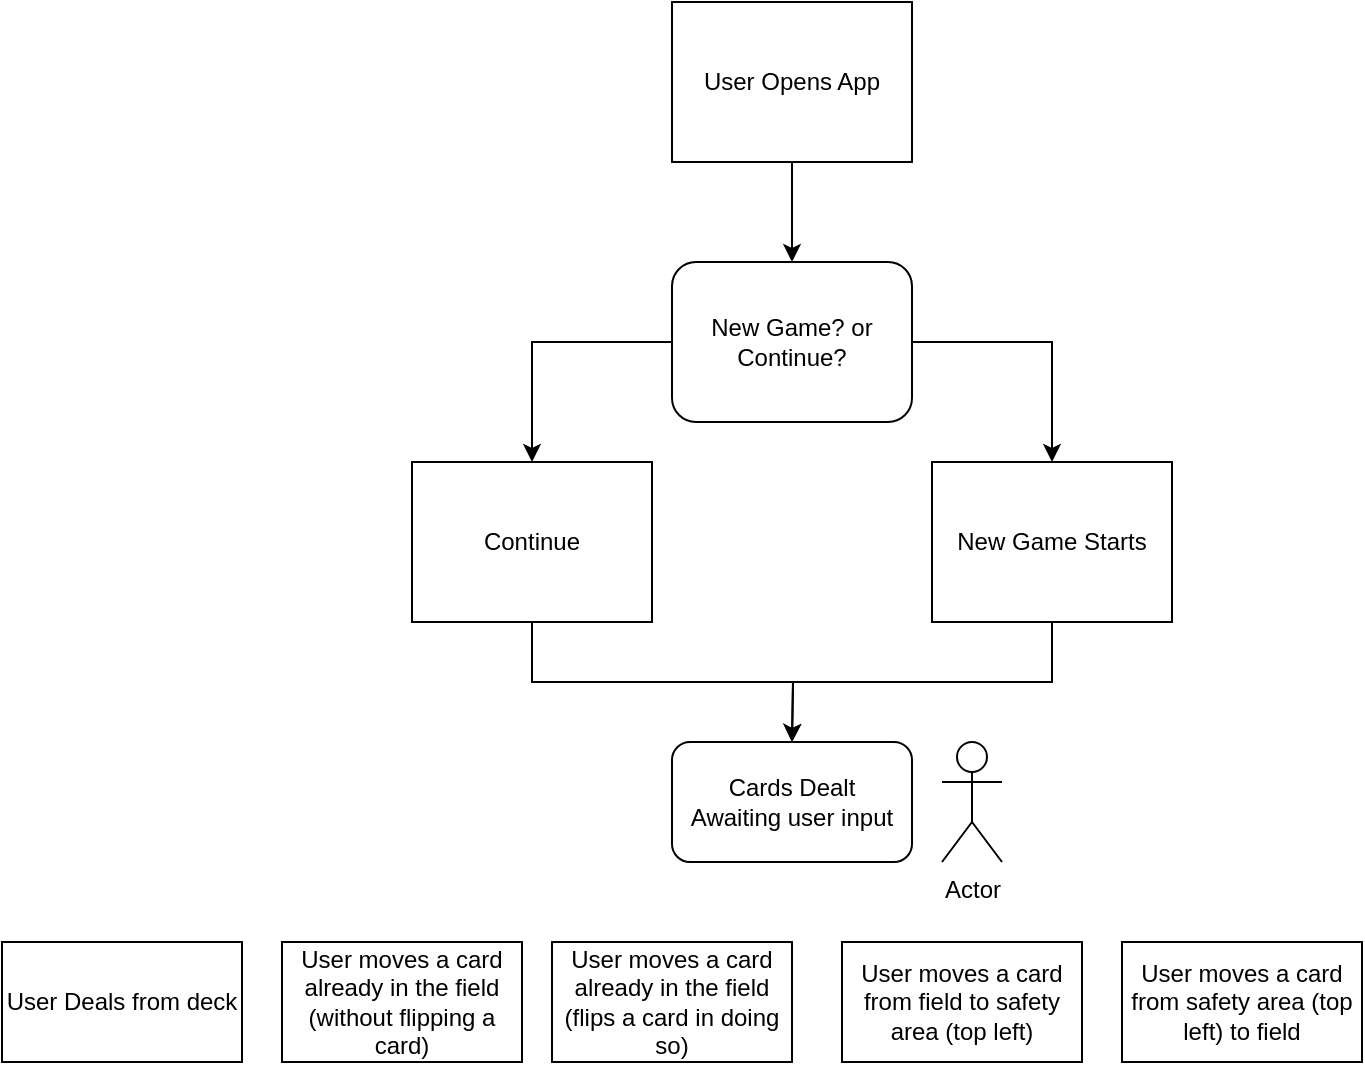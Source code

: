 <mxfile version="14.5.1" type="github">
  <diagram id="rTNtYrn7hHBPd-B_lGoH" name="Page-1">
    <mxGraphModel dx="1493" dy="918" grid="1" gridSize="10" guides="1" tooltips="1" connect="1" arrows="1" fold="1" page="1" pageScale="1" pageWidth="850" pageHeight="1100" math="0" shadow="0">
      <root>
        <mxCell id="0" />
        <mxCell id="1" parent="0" />
        <mxCell id="QM8wQPkqBQmamn_CLQ5U-1" value="" style="edgeStyle=orthogonalEdgeStyle;rounded=0;orthogonalLoop=1;jettySize=auto;html=1;" edge="1" parent="1" source="QM8wQPkqBQmamn_CLQ5U-2" target="QM8wQPkqBQmamn_CLQ5U-5">
          <mxGeometry relative="1" as="geometry" />
        </mxCell>
        <mxCell id="QM8wQPkqBQmamn_CLQ5U-2" value="User Opens App" style="rounded=0;whiteSpace=wrap;html=1;" vertex="1" parent="1">
          <mxGeometry x="365" y="20" width="120" height="80" as="geometry" />
        </mxCell>
        <mxCell id="QM8wQPkqBQmamn_CLQ5U-3" value="" style="edgeStyle=orthogonalEdgeStyle;rounded=0;orthogonalLoop=1;jettySize=auto;html=1;" edge="1" parent="1" source="QM8wQPkqBQmamn_CLQ5U-5" target="QM8wQPkqBQmamn_CLQ5U-7">
          <mxGeometry relative="1" as="geometry" />
        </mxCell>
        <mxCell id="QM8wQPkqBQmamn_CLQ5U-4" value="" style="edgeStyle=orthogonalEdgeStyle;rounded=0;orthogonalLoop=1;jettySize=auto;html=1;" edge="1" parent="1" source="QM8wQPkqBQmamn_CLQ5U-5" target="QM8wQPkqBQmamn_CLQ5U-9">
          <mxGeometry relative="1" as="geometry" />
        </mxCell>
        <mxCell id="QM8wQPkqBQmamn_CLQ5U-5" value="New Game? or&lt;br&gt;Continue?" style="rounded=1;whiteSpace=wrap;html=1;glass=0;" vertex="1" parent="1">
          <mxGeometry x="365" y="150" width="120" height="80" as="geometry" />
        </mxCell>
        <mxCell id="QM8wQPkqBQmamn_CLQ5U-6" style="edgeStyle=orthogonalEdgeStyle;rounded=0;orthogonalLoop=1;jettySize=auto;html=1;exitX=0.5;exitY=1;exitDx=0;exitDy=0;" edge="1" parent="1" source="QM8wQPkqBQmamn_CLQ5U-7">
          <mxGeometry relative="1" as="geometry">
            <mxPoint x="425" y="390" as="targetPoint" />
          </mxGeometry>
        </mxCell>
        <mxCell id="QM8wQPkqBQmamn_CLQ5U-7" value="New Game Starts" style="rounded=0;whiteSpace=wrap;html=1;" vertex="1" parent="1">
          <mxGeometry x="495" y="250" width="120" height="80" as="geometry" />
        </mxCell>
        <mxCell id="QM8wQPkqBQmamn_CLQ5U-8" value="" style="edgeStyle=orthogonalEdgeStyle;rounded=0;orthogonalLoop=1;jettySize=auto;html=1;exitX=0.5;exitY=1;exitDx=0;exitDy=0;" edge="1" parent="1" source="QM8wQPkqBQmamn_CLQ5U-9">
          <mxGeometry relative="1" as="geometry">
            <mxPoint x="425" y="390" as="targetPoint" />
          </mxGeometry>
        </mxCell>
        <mxCell id="QM8wQPkqBQmamn_CLQ5U-9" value="Continue" style="rounded=0;whiteSpace=wrap;html=1;" vertex="1" parent="1">
          <mxGeometry x="235" y="250" width="120" height="80" as="geometry" />
        </mxCell>
        <mxCell id="QM8wQPkqBQmamn_CLQ5U-11" value="Actor" style="shape=umlActor;verticalLabelPosition=bottom;verticalAlign=top;html=1;outlineConnect=0;" vertex="1" parent="1">
          <mxGeometry x="500" y="390" width="30" height="60" as="geometry" />
        </mxCell>
        <mxCell id="QM8wQPkqBQmamn_CLQ5U-15" value="Cards Dealt&lt;br&gt;Awaiting user input" style="rounded=1;whiteSpace=wrap;html=1;" vertex="1" parent="1">
          <mxGeometry x="365" y="390" width="120" height="60" as="geometry" />
        </mxCell>
        <mxCell id="QM8wQPkqBQmamn_CLQ5U-16" value="User Deals from deck" style="rounded=0;whiteSpace=wrap;html=1;" vertex="1" parent="1">
          <mxGeometry x="30" y="490" width="120" height="60" as="geometry" />
        </mxCell>
        <mxCell id="QM8wQPkqBQmamn_CLQ5U-17" value="User moves a card already in the field&lt;br&gt;(without flipping a card)" style="rounded=0;whiteSpace=wrap;html=1;" vertex="1" parent="1">
          <mxGeometry x="170" y="490" width="120" height="60" as="geometry" />
        </mxCell>
        <mxCell id="QM8wQPkqBQmamn_CLQ5U-18" value="User moves a card from field to safety area (top left)" style="rounded=0;whiteSpace=wrap;html=1;" vertex="1" parent="1">
          <mxGeometry x="450" y="490" width="120" height="60" as="geometry" />
        </mxCell>
        <mxCell id="QM8wQPkqBQmamn_CLQ5U-19" value="User moves a card already in the field&lt;br&gt;(flips a card in doing so)" style="rounded=0;whiteSpace=wrap;html=1;" vertex="1" parent="1">
          <mxGeometry x="305" y="490" width="120" height="60" as="geometry" />
        </mxCell>
        <mxCell id="QM8wQPkqBQmamn_CLQ5U-20" value="User moves a card from safety area (top left) to field" style="rounded=0;whiteSpace=wrap;html=1;" vertex="1" parent="1">
          <mxGeometry x="590" y="490" width="120" height="60" as="geometry" />
        </mxCell>
      </root>
    </mxGraphModel>
  </diagram>
</mxfile>
